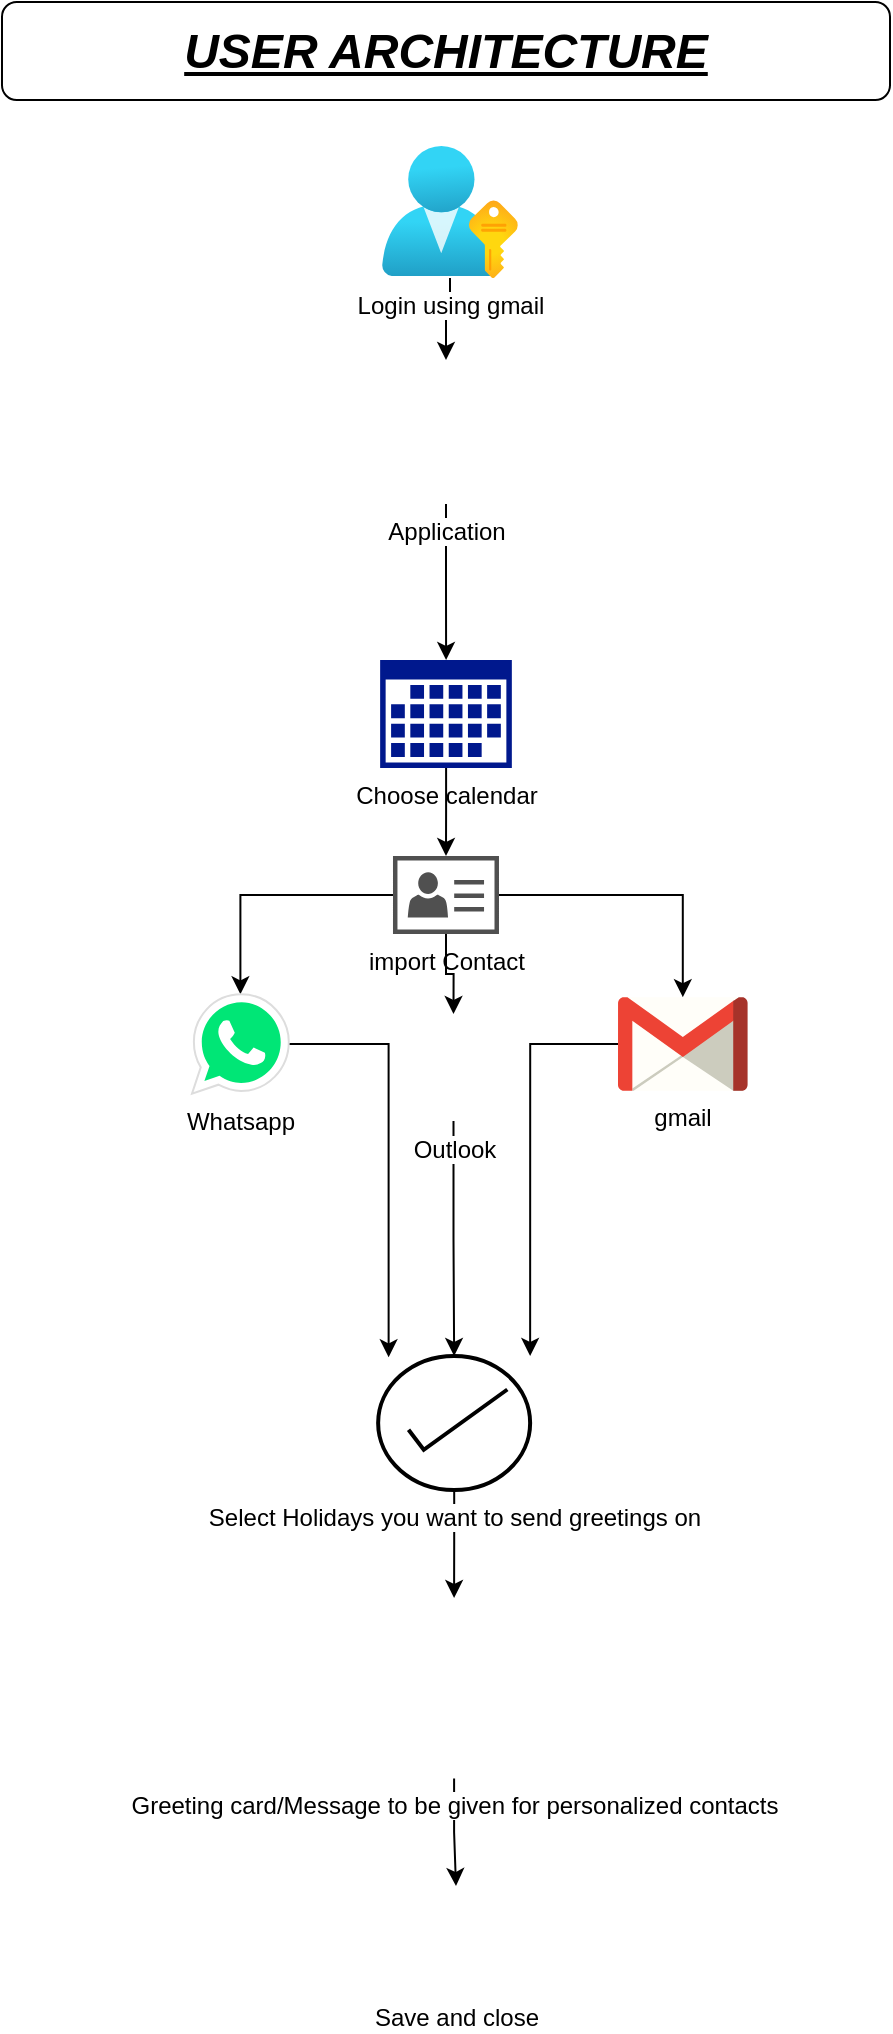 <mxfile version="20.0.4" type="device"><diagram id="RgwpFOct1igBB2E3ftqR" name="Page-1"><mxGraphModel dx="1038" dy="579" grid="0" gridSize="10" guides="1" tooltips="1" connect="1" arrows="1" fold="1" page="1" pageScale="1" pageWidth="850" pageHeight="1100" math="0" shadow="0"><root><mxCell id="0"/><mxCell id="1" parent="0"/><mxCell id="LSlkrGC_LZ0PlVUD20l0-3" value="" style="edgeStyle=orthogonalEdgeStyle;rounded=0;orthogonalLoop=1;jettySize=auto;html=1;" edge="1" parent="1" source="LSlkrGC_LZ0PlVUD20l0-1" target="LSlkrGC_LZ0PlVUD20l0-2"><mxGeometry relative="1" as="geometry"/></mxCell><mxCell id="LSlkrGC_LZ0PlVUD20l0-1" value="Login using gmail" style="aspect=fixed;html=1;points=[];align=center;image;fontSize=12;image=img/lib/azure2/azure_stack/User_Subscriptions.svg;" vertex="1" parent="1"><mxGeometry x="346" y="89" width="68" height="66" as="geometry"/></mxCell><mxCell id="LSlkrGC_LZ0PlVUD20l0-5" value="" style="edgeStyle=orthogonalEdgeStyle;rounded=0;orthogonalLoop=1;jettySize=auto;html=1;" edge="1" parent="1" source="LSlkrGC_LZ0PlVUD20l0-2" target="LSlkrGC_LZ0PlVUD20l0-4"><mxGeometry relative="1" as="geometry"/></mxCell><mxCell id="LSlkrGC_LZ0PlVUD20l0-2" value="Application" style="shape=image;html=1;verticalAlign=top;verticalLabelPosition=bottom;labelBackgroundColor=#ffffff;imageAspect=0;aspect=fixed;image=https://cdn1.iconfinder.com/data/icons/unicons-line-vol-5/24/react-128.png" vertex="1" parent="1"><mxGeometry x="342" y="196" width="72" height="72" as="geometry"/></mxCell><mxCell id="LSlkrGC_LZ0PlVUD20l0-12" style="edgeStyle=orthogonalEdgeStyle;rounded=0;orthogonalLoop=1;jettySize=auto;html=1;" edge="1" parent="1" source="LSlkrGC_LZ0PlVUD20l0-4" target="LSlkrGC_LZ0PlVUD20l0-6"><mxGeometry relative="1" as="geometry"/></mxCell><mxCell id="LSlkrGC_LZ0PlVUD20l0-4" value="Choose calendar" style="sketch=0;aspect=fixed;pointerEvents=1;shadow=0;dashed=0;html=1;strokeColor=none;labelPosition=center;verticalLabelPosition=bottom;verticalAlign=top;align=center;fillColor=#00188D;shape=mxgraph.mscae.enterprise.calendar" vertex="1" parent="1"><mxGeometry x="345.07" y="346" width="65.85" height="54" as="geometry"/></mxCell><mxCell id="LSlkrGC_LZ0PlVUD20l0-13" style="edgeStyle=orthogonalEdgeStyle;rounded=0;orthogonalLoop=1;jettySize=auto;html=1;entryX=0.5;entryY=0;entryDx=0;entryDy=0;" edge="1" parent="1" source="LSlkrGC_LZ0PlVUD20l0-6" target="LSlkrGC_LZ0PlVUD20l0-9"><mxGeometry relative="1" as="geometry"/></mxCell><mxCell id="LSlkrGC_LZ0PlVUD20l0-14" style="edgeStyle=orthogonalEdgeStyle;rounded=0;orthogonalLoop=1;jettySize=auto;html=1;" edge="1" parent="1" source="LSlkrGC_LZ0PlVUD20l0-6" target="LSlkrGC_LZ0PlVUD20l0-7"><mxGeometry relative="1" as="geometry"/></mxCell><mxCell id="LSlkrGC_LZ0PlVUD20l0-15" style="edgeStyle=orthogonalEdgeStyle;rounded=0;orthogonalLoop=1;jettySize=auto;html=1;" edge="1" parent="1" source="LSlkrGC_LZ0PlVUD20l0-6" target="LSlkrGC_LZ0PlVUD20l0-8"><mxGeometry relative="1" as="geometry"/></mxCell><mxCell id="LSlkrGC_LZ0PlVUD20l0-6" value="import Contact" style="sketch=0;pointerEvents=1;shadow=0;dashed=0;html=1;strokeColor=none;fillColor=#505050;labelPosition=center;verticalLabelPosition=bottom;verticalAlign=top;outlineConnect=0;align=center;shape=mxgraph.office.concepts.contacts;" vertex="1" parent="1"><mxGeometry x="351.49" y="444" width="53" height="39" as="geometry"/></mxCell><mxCell id="LSlkrGC_LZ0PlVUD20l0-23" style="edgeStyle=orthogonalEdgeStyle;rounded=0;orthogonalLoop=1;jettySize=auto;html=1;entryX=0.069;entryY=0.01;entryDx=0;entryDy=0;entryPerimeter=0;" edge="1" parent="1" source="LSlkrGC_LZ0PlVUD20l0-7" target="LSlkrGC_LZ0PlVUD20l0-22"><mxGeometry relative="1" as="geometry"/></mxCell><mxCell id="LSlkrGC_LZ0PlVUD20l0-7" value="Whatsapp" style="dashed=0;outlineConnect=0;html=1;align=center;labelPosition=center;verticalLabelPosition=bottom;verticalAlign=top;shape=mxgraph.weblogos.whatsapp;fillColor=#00E676;strokeColor=#dddddd" vertex="1" parent="1"><mxGeometry x="251" y="513.15" width="48.4" height="49.65" as="geometry"/></mxCell><mxCell id="LSlkrGC_LZ0PlVUD20l0-21" style="edgeStyle=orthogonalEdgeStyle;rounded=0;orthogonalLoop=1;jettySize=auto;html=1;entryX=1;entryY=0;entryDx=0;entryDy=0;" edge="1" parent="1" source="LSlkrGC_LZ0PlVUD20l0-8" target="LSlkrGC_LZ0PlVUD20l0-22"><mxGeometry relative="1" as="geometry"><mxPoint x="421.75" y="657" as="targetPoint"/></mxGeometry></mxCell><mxCell id="LSlkrGC_LZ0PlVUD20l0-8" value="gmail" style="dashed=0;outlineConnect=0;html=1;align=center;labelPosition=center;verticalLabelPosition=bottom;verticalAlign=top;shape=mxgraph.weblogos.gmail" vertex="1" parent="1"><mxGeometry x="464" y="514.58" width="64.8" height="46.8" as="geometry"/></mxCell><mxCell id="LSlkrGC_LZ0PlVUD20l0-18" value="" style="edgeStyle=orthogonalEdgeStyle;rounded=0;orthogonalLoop=1;jettySize=auto;html=1;entryX=0.5;entryY=0;entryDx=0;entryDy=0;" edge="1" parent="1" source="LSlkrGC_LZ0PlVUD20l0-9" target="LSlkrGC_LZ0PlVUD20l0-22"><mxGeometry relative="1" as="geometry"><mxPoint x="381.8" y="617.05" as="targetPoint"/></mxGeometry></mxCell><mxCell id="LSlkrGC_LZ0PlVUD20l0-9" value="Outlook" style="shape=image;html=1;verticalAlign=top;verticalLabelPosition=bottom;labelBackgroundColor=#ffffff;imageAspect=0;aspect=fixed;image=https://cdn0.iconfinder.com/data/icons/logos-microsoft-office-365/128/Microsoft_Office-07-128.png" vertex="1" parent="1"><mxGeometry x="355" y="523" width="53.5" height="53.5" as="geometry"/></mxCell><mxCell id="LSlkrGC_LZ0PlVUD20l0-25" value="" style="edgeStyle=orthogonalEdgeStyle;rounded=0;orthogonalLoop=1;jettySize=auto;html=1;" edge="1" parent="1" source="LSlkrGC_LZ0PlVUD20l0-22" target="LSlkrGC_LZ0PlVUD20l0-24"><mxGeometry relative="1" as="geometry"/></mxCell><mxCell id="LSlkrGC_LZ0PlVUD20l0-22" value="Select Holidays you want to send greetings on&lt;br&gt;" style="html=1;verticalLabelPosition=bottom;align=center;labelBackgroundColor=#ffffff;verticalAlign=top;strokeWidth=2;strokeColor=default;shadow=0;dashed=0;shape=mxgraph.ios7.icons.select;fontFamily=Helvetica;fontSize=12;fontColor=default;fillColor=default;" vertex="1" parent="1"><mxGeometry x="344.07" y="694" width="76" height="67" as="geometry"/></mxCell><mxCell id="LSlkrGC_LZ0PlVUD20l0-27" value="" style="edgeStyle=orthogonalEdgeStyle;rounded=0;orthogonalLoop=1;jettySize=auto;html=1;" edge="1" parent="1" source="LSlkrGC_LZ0PlVUD20l0-24" target="LSlkrGC_LZ0PlVUD20l0-26"><mxGeometry relative="1" as="geometry"/></mxCell><mxCell id="LSlkrGC_LZ0PlVUD20l0-24" value="Greeting card/Message to be given for personalized contacts" style="shape=image;html=1;verticalAlign=top;verticalLabelPosition=bottom;labelBackgroundColor=#ffffff;imageAspect=0;aspect=fixed;image=https://cdn1.iconfinder.com/data/icons/flat-christmas-icons-1/75/_christmas_card-128.png" vertex="1" parent="1"><mxGeometry x="336.94" y="815" width="90.25" height="90.25" as="geometry"/></mxCell><mxCell id="LSlkrGC_LZ0PlVUD20l0-26" value="Save and close" style="shape=image;html=1;verticalAlign=top;verticalLabelPosition=bottom;labelBackgroundColor=#ffffff;imageAspect=0;aspect=fixed;image=https://cdn1.iconfinder.com/data/icons/unicons-line-vol-5/24/save-128.png" vertex="1" parent="1"><mxGeometry x="357" y="959" width="52" height="52" as="geometry"/></mxCell><mxCell id="LSlkrGC_LZ0PlVUD20l0-28" value="USER ARCHITECTURE" style="rounded=1;whiteSpace=wrap;html=1;fontStyle=7;fontSize=24;" vertex="1" parent="1"><mxGeometry x="156" y="17" width="444" height="49" as="geometry"/></mxCell></root></mxGraphModel></diagram></mxfile>